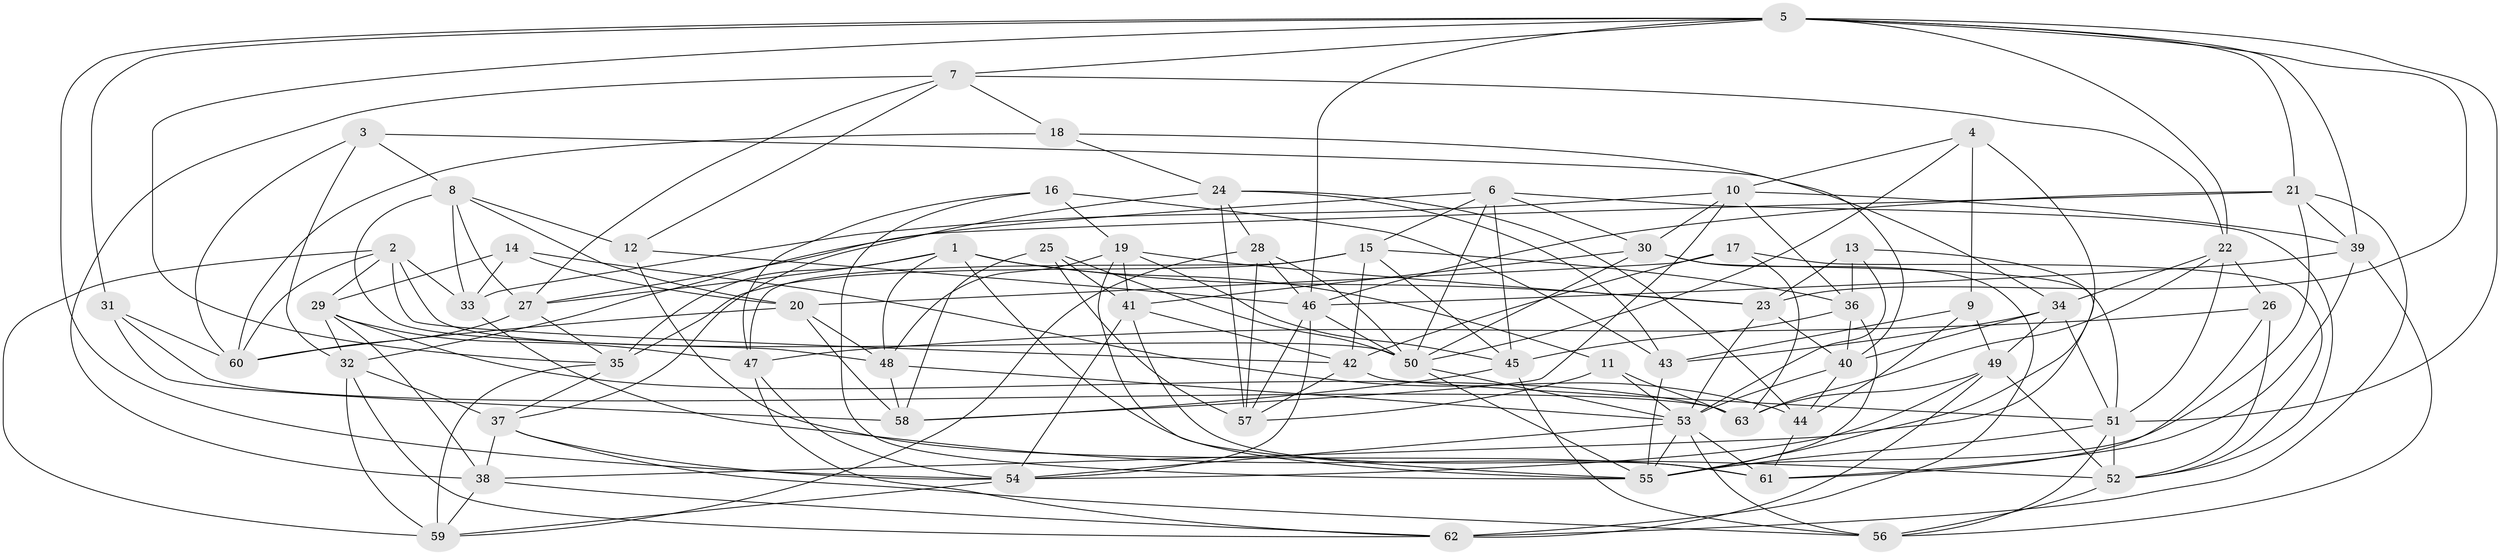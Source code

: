 // original degree distribution, {4: 1.0}
// Generated by graph-tools (version 1.1) at 2025/26/03/09/25 03:26:57]
// undirected, 63 vertices, 185 edges
graph export_dot {
graph [start="1"]
  node [color=gray90,style=filled];
  1;
  2;
  3;
  4;
  5;
  6;
  7;
  8;
  9;
  10;
  11;
  12;
  13;
  14;
  15;
  16;
  17;
  18;
  19;
  20;
  21;
  22;
  23;
  24;
  25;
  26;
  27;
  28;
  29;
  30;
  31;
  32;
  33;
  34;
  35;
  36;
  37;
  38;
  39;
  40;
  41;
  42;
  43;
  44;
  45;
  46;
  47;
  48;
  49;
  50;
  51;
  52;
  53;
  54;
  55;
  56;
  57;
  58;
  59;
  60;
  61;
  62;
  63;
  1 -- 11 [weight=1.0];
  1 -- 23 [weight=1.0];
  1 -- 27 [weight=1.0];
  1 -- 35 [weight=1.0];
  1 -- 48 [weight=1.0];
  1 -- 55 [weight=1.0];
  2 -- 29 [weight=1.0];
  2 -- 33 [weight=1.0];
  2 -- 42 [weight=1.0];
  2 -- 50 [weight=1.0];
  2 -- 59 [weight=1.0];
  2 -- 60 [weight=1.0];
  3 -- 8 [weight=1.0];
  3 -- 32 [weight=1.0];
  3 -- 34 [weight=1.0];
  3 -- 60 [weight=1.0];
  4 -- 9 [weight=1.0];
  4 -- 10 [weight=1.0];
  4 -- 38 [weight=1.0];
  4 -- 50 [weight=1.0];
  5 -- 7 [weight=1.0];
  5 -- 21 [weight=1.0];
  5 -- 22 [weight=1.0];
  5 -- 23 [weight=1.0];
  5 -- 31 [weight=1.0];
  5 -- 35 [weight=1.0];
  5 -- 39 [weight=1.0];
  5 -- 46 [weight=1.0];
  5 -- 51 [weight=1.0];
  5 -- 54 [weight=1.0];
  6 -- 15 [weight=1.0];
  6 -- 30 [weight=1.0];
  6 -- 32 [weight=1.0];
  6 -- 45 [weight=1.0];
  6 -- 50 [weight=1.0];
  6 -- 52 [weight=1.0];
  7 -- 12 [weight=1.0];
  7 -- 18 [weight=1.0];
  7 -- 22 [weight=1.0];
  7 -- 27 [weight=1.0];
  7 -- 38 [weight=1.0];
  8 -- 12 [weight=1.0];
  8 -- 20 [weight=1.0];
  8 -- 27 [weight=1.0];
  8 -- 33 [weight=1.0];
  8 -- 48 [weight=1.0];
  9 -- 43 [weight=2.0];
  9 -- 44 [weight=2.0];
  9 -- 49 [weight=1.0];
  10 -- 30 [weight=1.0];
  10 -- 33 [weight=1.0];
  10 -- 36 [weight=1.0];
  10 -- 39 [weight=1.0];
  10 -- 58 [weight=1.0];
  11 -- 53 [weight=1.0];
  11 -- 57 [weight=1.0];
  11 -- 63 [weight=1.0];
  12 -- 46 [weight=1.0];
  12 -- 61 [weight=1.0];
  13 -- 23 [weight=1.0];
  13 -- 36 [weight=1.0];
  13 -- 53 [weight=1.0];
  13 -- 55 [weight=1.0];
  14 -- 20 [weight=1.0];
  14 -- 29 [weight=1.0];
  14 -- 33 [weight=1.0];
  14 -- 44 [weight=1.0];
  15 -- 35 [weight=1.0];
  15 -- 36 [weight=1.0];
  15 -- 42 [weight=1.0];
  15 -- 45 [weight=1.0];
  15 -- 47 [weight=1.0];
  16 -- 19 [weight=1.0];
  16 -- 43 [weight=1.0];
  16 -- 47 [weight=1.0];
  16 -- 55 [weight=1.0];
  17 -- 20 [weight=1.0];
  17 -- 42 [weight=1.0];
  17 -- 52 [weight=1.0];
  17 -- 63 [weight=1.0];
  18 -- 24 [weight=1.0];
  18 -- 40 [weight=1.0];
  18 -- 60 [weight=1.0];
  19 -- 23 [weight=1.0];
  19 -- 41 [weight=1.0];
  19 -- 45 [weight=1.0];
  19 -- 48 [weight=1.0];
  19 -- 55 [weight=1.0];
  20 -- 48 [weight=1.0];
  20 -- 58 [weight=1.0];
  20 -- 60 [weight=1.0];
  21 -- 27 [weight=1.0];
  21 -- 39 [weight=1.0];
  21 -- 46 [weight=1.0];
  21 -- 55 [weight=1.0];
  21 -- 62 [weight=1.0];
  22 -- 26 [weight=1.0];
  22 -- 34 [weight=1.0];
  22 -- 51 [weight=1.0];
  22 -- 63 [weight=1.0];
  23 -- 40 [weight=1.0];
  23 -- 53 [weight=1.0];
  24 -- 28 [weight=1.0];
  24 -- 37 [weight=1.0];
  24 -- 43 [weight=1.0];
  24 -- 44 [weight=1.0];
  24 -- 57 [weight=1.0];
  25 -- 41 [weight=1.0];
  25 -- 50 [weight=1.0];
  25 -- 57 [weight=1.0];
  25 -- 58 [weight=1.0];
  26 -- 47 [weight=1.0];
  26 -- 52 [weight=1.0];
  26 -- 61 [weight=1.0];
  27 -- 35 [weight=1.0];
  27 -- 60 [weight=1.0];
  28 -- 46 [weight=1.0];
  28 -- 50 [weight=2.0];
  28 -- 57 [weight=1.0];
  28 -- 59 [weight=1.0];
  29 -- 32 [weight=1.0];
  29 -- 38 [weight=1.0];
  29 -- 47 [weight=1.0];
  29 -- 63 [weight=1.0];
  30 -- 41 [weight=1.0];
  30 -- 50 [weight=1.0];
  30 -- 51 [weight=1.0];
  30 -- 62 [weight=1.0];
  31 -- 58 [weight=1.0];
  31 -- 60 [weight=1.0];
  31 -- 63 [weight=1.0];
  32 -- 37 [weight=1.0];
  32 -- 59 [weight=1.0];
  32 -- 62 [weight=1.0];
  33 -- 52 [weight=2.0];
  34 -- 40 [weight=1.0];
  34 -- 43 [weight=1.0];
  34 -- 49 [weight=1.0];
  34 -- 51 [weight=1.0];
  35 -- 37 [weight=1.0];
  35 -- 59 [weight=1.0];
  36 -- 40 [weight=1.0];
  36 -- 45 [weight=1.0];
  36 -- 55 [weight=1.0];
  37 -- 38 [weight=1.0];
  37 -- 54 [weight=1.0];
  37 -- 56 [weight=1.0];
  38 -- 59 [weight=1.0];
  38 -- 62 [weight=1.0];
  39 -- 46 [weight=1.0];
  39 -- 56 [weight=1.0];
  39 -- 61 [weight=1.0];
  40 -- 44 [weight=1.0];
  40 -- 53 [weight=1.0];
  41 -- 42 [weight=1.0];
  41 -- 54 [weight=1.0];
  41 -- 61 [weight=1.0];
  42 -- 51 [weight=1.0];
  42 -- 57 [weight=1.0];
  43 -- 55 [weight=1.0];
  44 -- 61 [weight=1.0];
  45 -- 56 [weight=1.0];
  45 -- 58 [weight=1.0];
  46 -- 50 [weight=1.0];
  46 -- 54 [weight=1.0];
  46 -- 57 [weight=1.0];
  47 -- 54 [weight=1.0];
  47 -- 62 [weight=1.0];
  48 -- 53 [weight=1.0];
  48 -- 58 [weight=1.0];
  49 -- 52 [weight=1.0];
  49 -- 54 [weight=1.0];
  49 -- 62 [weight=1.0];
  49 -- 63 [weight=1.0];
  50 -- 53 [weight=1.0];
  50 -- 55 [weight=1.0];
  51 -- 52 [weight=1.0];
  51 -- 55 [weight=1.0];
  51 -- 56 [weight=1.0];
  52 -- 56 [weight=1.0];
  53 -- 54 [weight=1.0];
  53 -- 55 [weight=1.0];
  53 -- 56 [weight=1.0];
  53 -- 61 [weight=1.0];
  54 -- 59 [weight=1.0];
}
